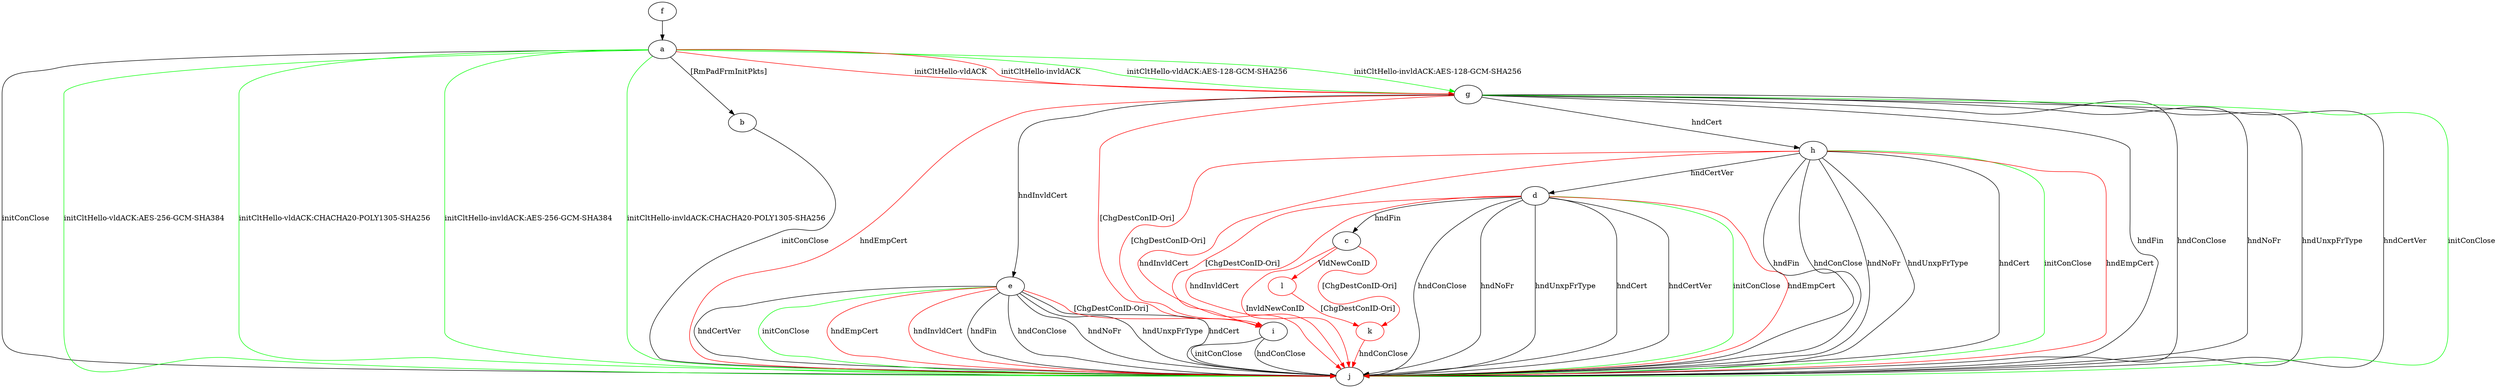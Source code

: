 digraph "" {
	a -> b	[key=0,
		label="[RmPadFrmInitPkts] "];
	a -> g	[key=0,
		color=green,
		label="initCltHello-vldACK:AES-128-GCM-SHA256 "];
	a -> g	[key=1,
		color=green,
		label="initCltHello-invldACK:AES-128-GCM-SHA256 "];
	a -> g	[key=2,
		color=red,
		label="initCltHello-vldACK "];
	a -> g	[key=3,
		color=red,
		label="initCltHello-invldACK "];
	a -> j	[key=0,
		label="initConClose "];
	a -> j	[key=1,
		color=green,
		label="initCltHello-vldACK:AES-256-GCM-SHA384 "];
	a -> j	[key=2,
		color=green,
		label="initCltHello-vldACK:CHACHA20-POLY1305-SHA256 "];
	a -> j	[key=3,
		color=green,
		label="initCltHello-invldACK:AES-256-GCM-SHA384 "];
	a -> j	[key=4,
		color=green,
		label="initCltHello-invldACK:CHACHA20-POLY1305-SHA256 "];
	b -> j	[key=0,
		label="initConClose "];
	c -> j	[key=0,
		color=red,
		label="InvldNewConID "];
	k	[color=red];
	c -> k	[key=0,
		color=red,
		label="[ChgDestConID-Ori] "];
	l	[color=red];
	c -> l	[key=0,
		color=red,
		label="VldNewConID "];
	d -> c	[key=0,
		label="hndFin "];
	d -> i	[key=0,
		color=red,
		label="[ChgDestConID-Ori] "];
	d -> j	[key=0,
		label="hndConClose "];
	d -> j	[key=1,
		label="hndNoFr "];
	d -> j	[key=2,
		label="hndUnxpFrType "];
	d -> j	[key=3,
		label="hndCert "];
	d -> j	[key=4,
		label="hndCertVer "];
	d -> j	[key=5,
		color=green,
		label="initConClose "];
	d -> j	[key=6,
		color=red,
		label="hndEmpCert "];
	d -> j	[key=7,
		color=red,
		label="hndInvldCert "];
	e -> i	[key=0,
		color=red,
		label="[ChgDestConID-Ori] "];
	e -> j	[key=0,
		label="hndFin "];
	e -> j	[key=1,
		label="hndConClose "];
	e -> j	[key=2,
		label="hndNoFr "];
	e -> j	[key=3,
		label="hndUnxpFrType "];
	e -> j	[key=4,
		label="hndCert "];
	e -> j	[key=5,
		label="hndCertVer "];
	e -> j	[key=6,
		color=green,
		label="initConClose "];
	e -> j	[key=7,
		color=red,
		label="hndEmpCert "];
	e -> j	[key=8,
		color=red,
		label="hndInvldCert "];
	f -> a	[key=0];
	g -> e	[key=0,
		label="hndInvldCert "];
	g -> h	[key=0,
		label="hndCert "];
	g -> i	[key=0,
		color=red,
		label="[ChgDestConID-Ori] "];
	g -> j	[key=0,
		label="hndFin "];
	g -> j	[key=1,
		label="hndConClose "];
	g -> j	[key=2,
		label="hndNoFr "];
	g -> j	[key=3,
		label="hndUnxpFrType "];
	g -> j	[key=4,
		label="hndCertVer "];
	g -> j	[key=5,
		color=green,
		label="initConClose "];
	g -> j	[key=6,
		color=red,
		label="hndEmpCert "];
	h -> d	[key=0,
		label="hndCertVer "];
	h -> i	[key=0,
		color=red,
		label="[ChgDestConID-Ori] "];
	h -> j	[key=0,
		label="hndFin "];
	h -> j	[key=1,
		label="hndConClose "];
	h -> j	[key=2,
		label="hndNoFr "];
	h -> j	[key=3,
		label="hndUnxpFrType "];
	h -> j	[key=4,
		label="hndCert "];
	h -> j	[key=5,
		color=green,
		label="initConClose "];
	h -> j	[key=6,
		color=red,
		label="hndEmpCert "];
	h -> j	[key=7,
		color=red,
		label="hndInvldCert "];
	i -> j	[key=0,
		label="initConClose "];
	i -> j	[key=1,
		label="hndConClose "];
	k -> j	[key=0,
		color=red,
		label="hndConClose "];
	l -> k	[key=0,
		color=red,
		label="[ChgDestConID-Ori] "];
}
